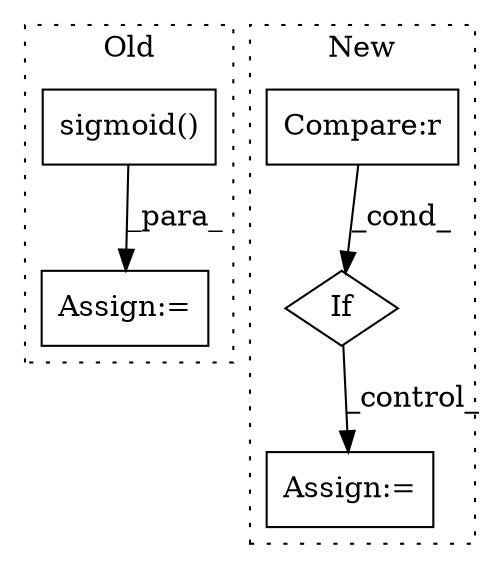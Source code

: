 digraph G {
subgraph cluster0 {
1 [label="sigmoid()" a="75" s="1993,2011" l="13,1" shape="box"];
4 [label="Assign:=" a="68" s="1986" l="3" shape="box"];
label = "Old";
style="dotted";
}
subgraph cluster1 {
2 [label="If" a="96" s="2449" l="0" shape="diamond"];
3 [label="Assign:=" a="68" s="2702" l="3" shape="box"];
5 [label="Compare:r" a="40" s="2449" l="22" shape="box"];
label = "New";
style="dotted";
}
1 -> 4 [label="_para_"];
2 -> 3 [label="_control_"];
5 -> 2 [label="_cond_"];
}